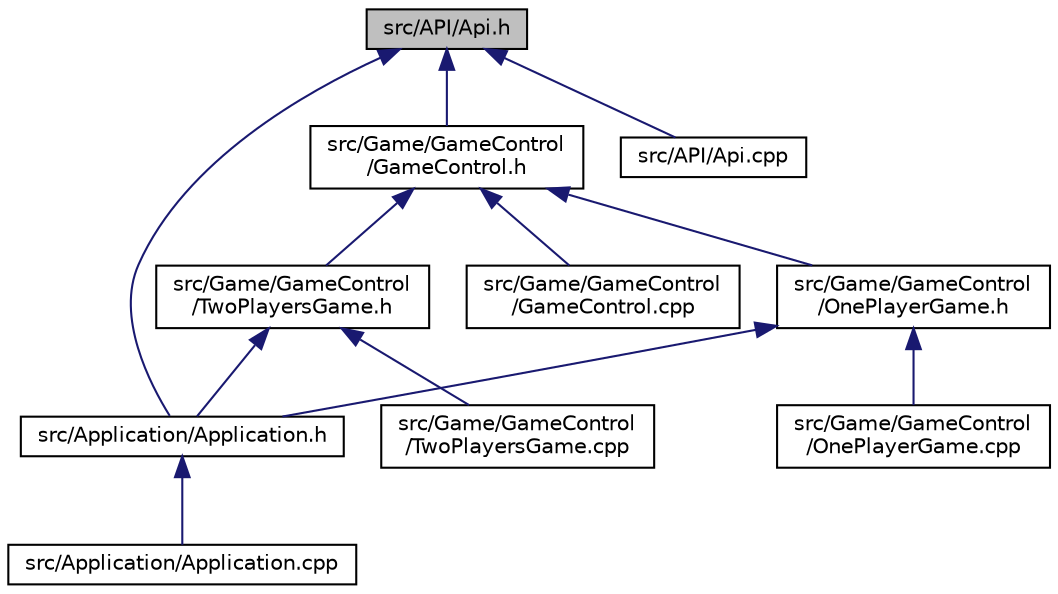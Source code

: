 digraph "src/API/Api.h"
{
 // LATEX_PDF_SIZE
  edge [fontname="Helvetica",fontsize="10",labelfontname="Helvetica",labelfontsize="10"];
  node [fontname="Helvetica",fontsize="10",shape=record];
  Node1 [label="src/API/Api.h",height=0.2,width=0.4,color="black", fillcolor="grey75", style="filled", fontcolor="black",tooltip=" "];
  Node1 -> Node2 [dir="back",color="midnightblue",fontsize="10",style="solid",fontname="Helvetica"];
  Node2 [label="src/Game/GameControl\l/GameControl.h",height=0.2,width=0.4,color="black", fillcolor="white", style="filled",URL="$GameControl_8h.html",tooltip=" "];
  Node2 -> Node3 [dir="back",color="midnightblue",fontsize="10",style="solid",fontname="Helvetica"];
  Node3 [label="src/Game/GameControl\l/GameControl.cpp",height=0.2,width=0.4,color="black", fillcolor="white", style="filled",URL="$GameControl_8cpp.html",tooltip=" "];
  Node2 -> Node4 [dir="back",color="midnightblue",fontsize="10",style="solid",fontname="Helvetica"];
  Node4 [label="src/Game/GameControl\l/OnePlayerGame.h",height=0.2,width=0.4,color="black", fillcolor="white", style="filled",URL="$OnePlayerGame_8h.html",tooltip=" "];
  Node4 -> Node5 [dir="back",color="midnightblue",fontsize="10",style="solid",fontname="Helvetica"];
  Node5 [label="src/Game/GameControl\l/OnePlayerGame.cpp",height=0.2,width=0.4,color="black", fillcolor="white", style="filled",URL="$OnePlayerGame_8cpp.html",tooltip=" "];
  Node4 -> Node6 [dir="back",color="midnightblue",fontsize="10",style="solid",fontname="Helvetica"];
  Node6 [label="src/Application/Application.h",height=0.2,width=0.4,color="black", fillcolor="white", style="filled",URL="$Application_8h.html",tooltip=" "];
  Node6 -> Node7 [dir="back",color="midnightblue",fontsize="10",style="solid",fontname="Helvetica"];
  Node7 [label="src/Application/Application.cpp",height=0.2,width=0.4,color="black", fillcolor="white", style="filled",URL="$Application_8cpp.html",tooltip=" "];
  Node2 -> Node8 [dir="back",color="midnightblue",fontsize="10",style="solid",fontname="Helvetica"];
  Node8 [label="src/Game/GameControl\l/TwoPlayersGame.h",height=0.2,width=0.4,color="black", fillcolor="white", style="filled",URL="$TwoPlayersGame_8h.html",tooltip=" "];
  Node8 -> Node9 [dir="back",color="midnightblue",fontsize="10",style="solid",fontname="Helvetica"];
  Node9 [label="src/Game/GameControl\l/TwoPlayersGame.cpp",height=0.2,width=0.4,color="black", fillcolor="white", style="filled",URL="$TwoPlayersGame_8cpp.html",tooltip=" "];
  Node8 -> Node6 [dir="back",color="midnightblue",fontsize="10",style="solid",fontname="Helvetica"];
  Node1 -> Node10 [dir="back",color="midnightblue",fontsize="10",style="solid",fontname="Helvetica"];
  Node10 [label="src/API/Api.cpp",height=0.2,width=0.4,color="black", fillcolor="white", style="filled",URL="$Api_8cpp.html",tooltip=" "];
  Node1 -> Node6 [dir="back",color="midnightblue",fontsize="10",style="solid",fontname="Helvetica"];
}
